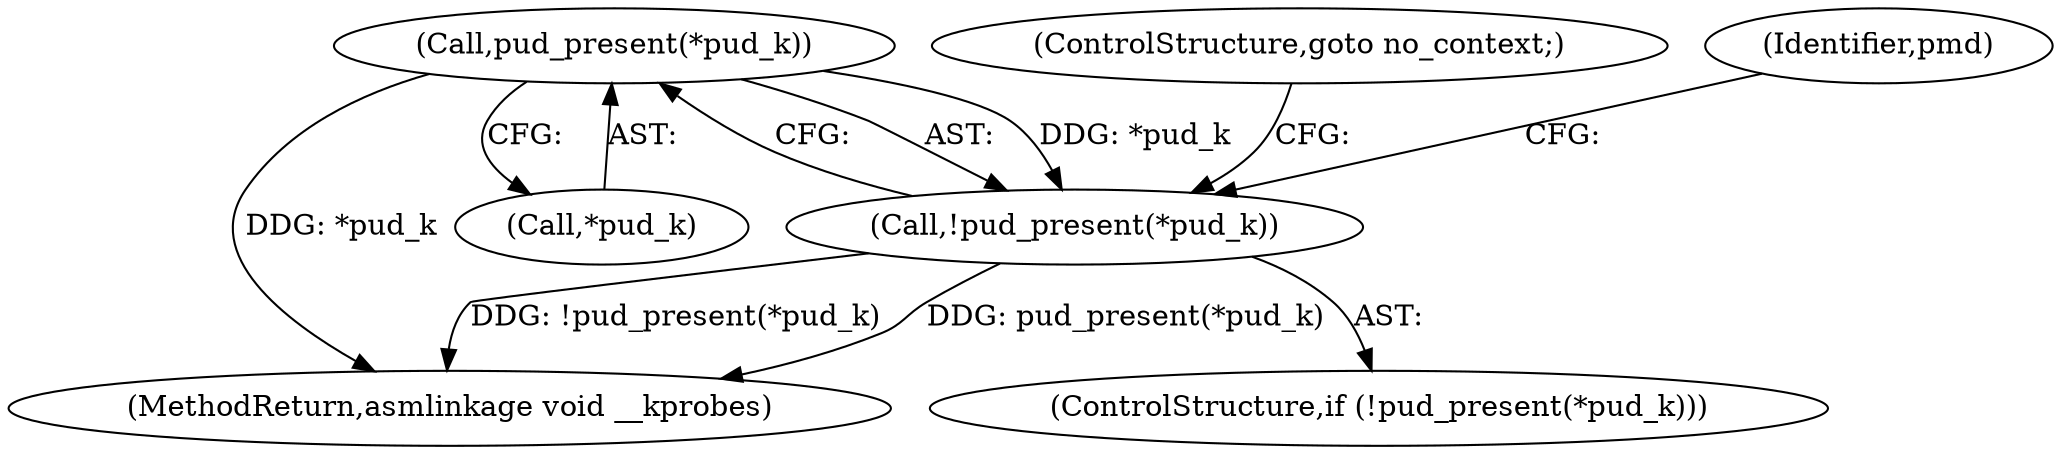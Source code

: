 digraph "0_linux_a8b0ca17b80e92faab46ee7179ba9e99ccb61233_14@pointer" {
"1000620" [label="(Call,pud_present(*pud_k))"];
"1000619" [label="(Call,!pud_present(*pud_k))"];
"1000619" [label="(Call,!pud_present(*pud_k))"];
"1000623" [label="(ControlStructure,goto no_context;)"];
"1000618" [label="(ControlStructure,if (!pud_present(*pud_k)))"];
"1000656" [label="(MethodReturn,asmlinkage void __kprobes)"];
"1000620" [label="(Call,pud_present(*pud_k))"];
"1000625" [label="(Identifier,pmd)"];
"1000621" [label="(Call,*pud_k)"];
"1000620" -> "1000619"  [label="AST: "];
"1000620" -> "1000621"  [label="CFG: "];
"1000621" -> "1000620"  [label="AST: "];
"1000619" -> "1000620"  [label="CFG: "];
"1000620" -> "1000656"  [label="DDG: *pud_k"];
"1000620" -> "1000619"  [label="DDG: *pud_k"];
"1000619" -> "1000618"  [label="AST: "];
"1000623" -> "1000619"  [label="CFG: "];
"1000625" -> "1000619"  [label="CFG: "];
"1000619" -> "1000656"  [label="DDG: !pud_present(*pud_k)"];
"1000619" -> "1000656"  [label="DDG: pud_present(*pud_k)"];
}
